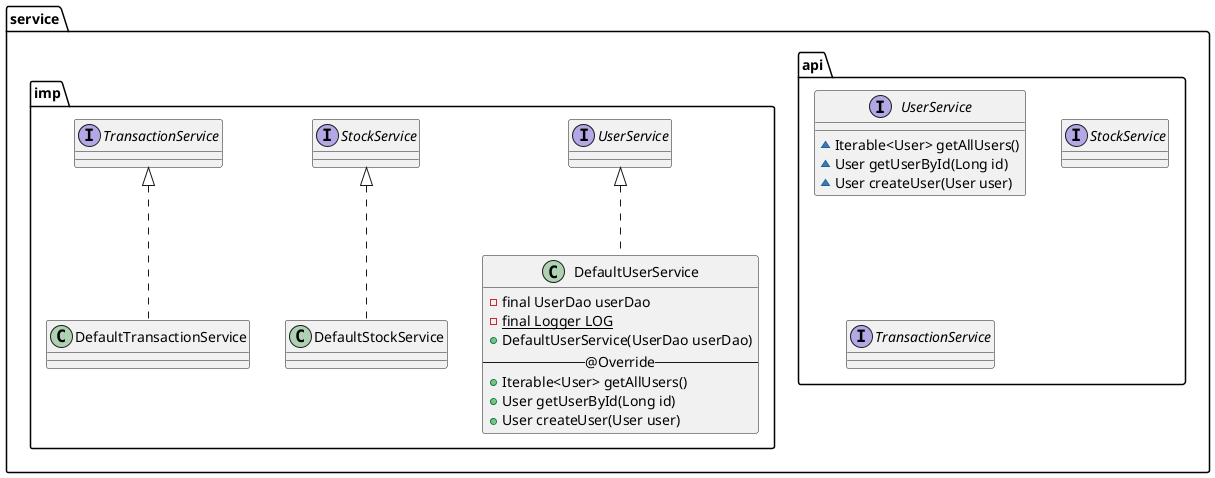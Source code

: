 @startuml

package service {
    package api {
        interface UserService {
            ~Iterable<User> getAllUsers()
            ~User getUserById(Long id)
            ~User createUser(User user)
        }

        interface StockService {

        }

        interface TransactionService {

        }
    }

    package imp {
        class DefaultUserService implements UserService {
            -final UserDao userDao
            -{static} final Logger LOG
            +DefaultUserService(UserDao userDao)
            -- @Override --
            +Iterable<User> getAllUsers()
            +User getUserById(Long id)
            +User createUser(User user)
        }

        class DefaultStockService implements StockService {

        }

        class DefaultTransactionService implements TransactionService {

        }
    }
}

@enduml